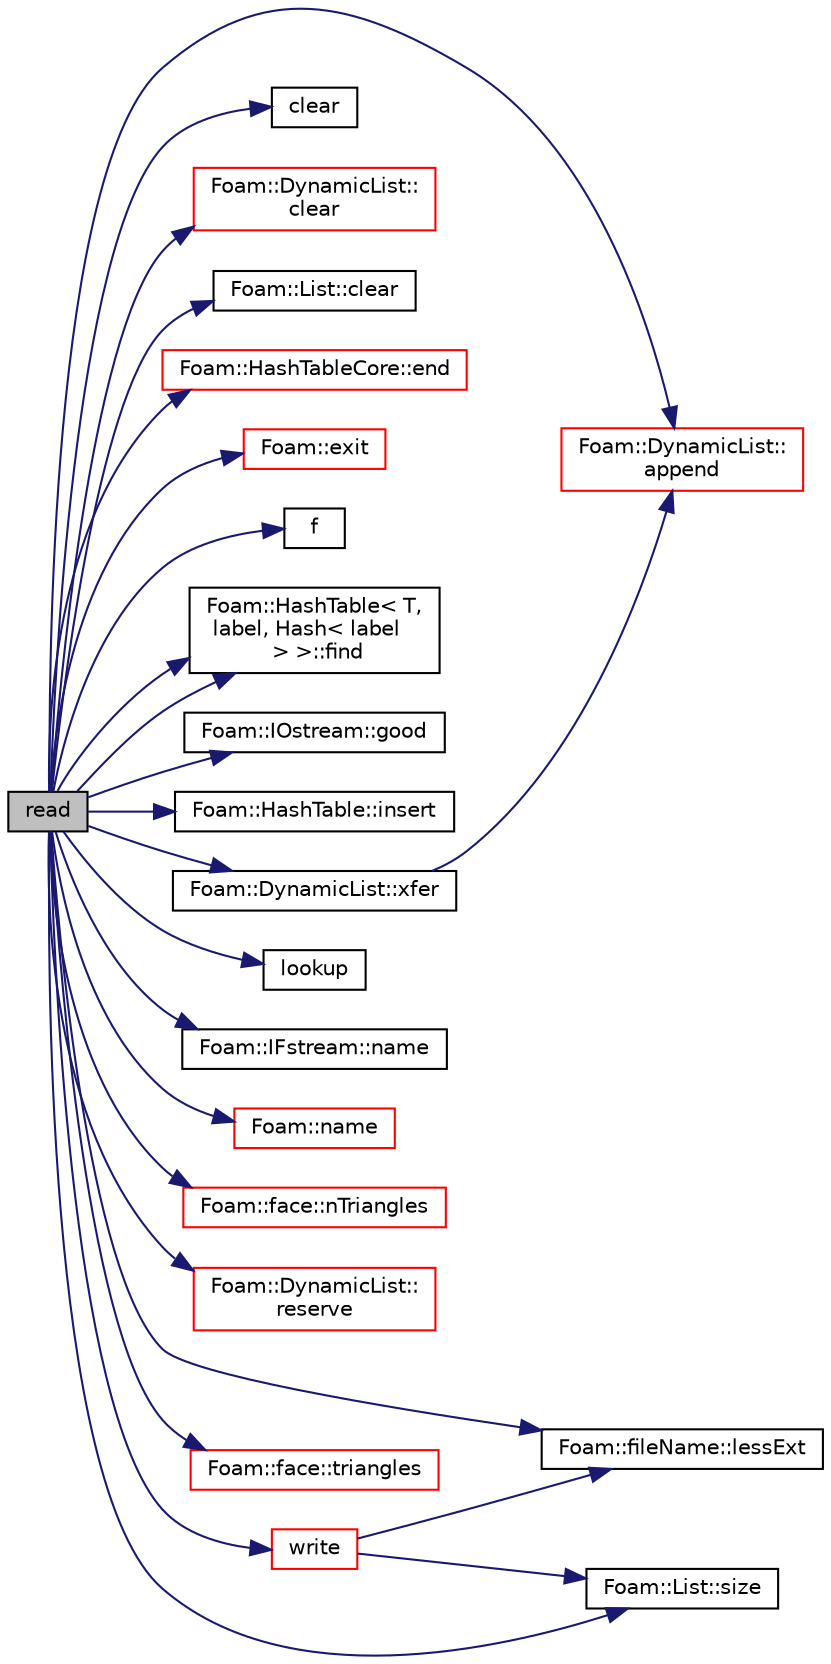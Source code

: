 digraph "read"
{
  bgcolor="transparent";
  edge [fontname="Helvetica",fontsize="10",labelfontname="Helvetica",labelfontsize="10"];
  node [fontname="Helvetica",fontsize="10",shape=record];
  rankdir="LR";
  Node1 [label="read",height=0.2,width=0.4,color="black", fillcolor="grey75", style="filled", fontcolor="black"];
  Node1 -> Node2 [color="midnightblue",fontsize="10",style="solid",fontname="Helvetica"];
  Node2 [label="Foam::DynamicList::\lappend",height=0.2,width=0.4,color="red",URL="$a00613.html#a7b67b42af715604376ad63a681dee6d8",tooltip="Append an element at the end of the list. "];
  Node1 -> Node3 [color="midnightblue",fontsize="10",style="solid",fontname="Helvetica"];
  Node3 [label="clear",height=0.2,width=0.4,color="black",URL="$a03238.html#a0d972f1186e0939b42675a2df621c10e"];
  Node1 -> Node4 [color="midnightblue",fontsize="10",style="solid",fontname="Helvetica"];
  Node4 [label="Foam::DynamicList::\lclear",height=0.2,width=0.4,color="red",URL="$a00613.html#ac8bb3912a3ce86b15842e79d0b421204",tooltip="Clear the addressed list, i.e. set the size to zero. "];
  Node1 -> Node5 [color="midnightblue",fontsize="10",style="solid",fontname="Helvetica"];
  Node5 [label="Foam::List::clear",height=0.2,width=0.4,color="black",URL="$a01390.html#ac8bb3912a3ce86b15842e79d0b421204",tooltip="Clear the list, i.e. set size to zero. "];
  Node1 -> Node6 [color="midnightblue",fontsize="10",style="solid",fontname="Helvetica"];
  Node6 [label="Foam::HashTableCore::end",height=0.2,width=0.4,color="red",URL="$a00998.html#a540580a296c0ff351686ceb4f27b6fe6",tooltip="iteratorEnd set to beyond the end of any HashTable "];
  Node1 -> Node7 [color="midnightblue",fontsize="10",style="solid",fontname="Helvetica"];
  Node7 [label="Foam::exit",height=0.2,width=0.4,color="red",URL="$a10979.html#a06ca7250d8e89caf05243ec094843642"];
  Node1 -> Node8 [color="midnightblue",fontsize="10",style="solid",fontname="Helvetica"];
  Node8 [label="f",height=0.2,width=0.4,color="black",URL="$a04050.html#a888be93833ac7a23170555c69c690288"];
  Node1 -> Node9 [color="midnightblue",fontsize="10",style="solid",fontname="Helvetica"];
  Node9 [label="Foam::HashTable\< T,\l label, Hash\< label\l \> \>::find",height=0.2,width=0.4,color="black",URL="$a00997.html#a76b2c74ebd9f33fa9f76261b027ffc11",tooltip="Find and return an iterator set at the hashedEntry. "];
  Node1 -> Node9 [color="midnightblue",fontsize="10",style="solid",fontname="Helvetica"];
  Node1 -> Node10 [color="midnightblue",fontsize="10",style="solid",fontname="Helvetica"];
  Node10 [label="Foam::IOstream::good",height=0.2,width=0.4,color="black",URL="$a01203.html#ad2e41c8280b6cdf93d39e1135d2abdf7",tooltip="Return true if next operation might succeed. "];
  Node1 -> Node11 [color="midnightblue",fontsize="10",style="solid",fontname="Helvetica"];
  Node11 [label="Foam::HashTable::insert",height=0.2,width=0.4,color="black",URL="$a00997.html#a5eee1e0e199ad59b9cb3916cd42156e0",tooltip="Insert a new hashedEntry. "];
  Node1 -> Node12 [color="midnightblue",fontsize="10",style="solid",fontname="Helvetica"];
  Node12 [label="Foam::fileName::lessExt",height=0.2,width=0.4,color="black",URL="$a00790.html#a8313eb64672be97529ce588ee8004061",tooltip="Return file name without extension (part before last .) "];
  Node1 -> Node13 [color="midnightblue",fontsize="10",style="solid",fontname="Helvetica"];
  Node13 [label="lookup",height=0.2,width=0.4,color="black",URL="$a04004.html#aa12e10d2264a98b7f09469676a073768"];
  Node1 -> Node14 [color="midnightblue",fontsize="10",style="solid",fontname="Helvetica"];
  Node14 [label="Foam::IFstream::name",height=0.2,width=0.4,color="black",URL="$a01046.html#acd3da3556711337d571c60cf9ffb91cc",tooltip="Return the name of the stream. "];
  Node1 -> Node15 [color="midnightblue",fontsize="10",style="solid",fontname="Helvetica"];
  Node15 [label="Foam::name",height=0.2,width=0.4,color="red",URL="$a10979.html#adcb0df2bd4953cb6bb390272d8263c3a",tooltip="Return a string representation of a complex. "];
  Node1 -> Node16 [color="midnightblue",fontsize="10",style="solid",fontname="Helvetica"];
  Node16 [label="Foam::face::nTriangles",height=0.2,width=0.4,color="red",URL="$a00725.html#adf12beb51bcfe12477e066681cf0ac80",tooltip="Number of triangles after splitting. "];
  Node1 -> Node17 [color="midnightblue",fontsize="10",style="solid",fontname="Helvetica"];
  Node17 [label="Foam::DynamicList::\lreserve",height=0.2,width=0.4,color="red",URL="$a00613.html#a7294bcb6d8983466db362b4acf6e72ec",tooltip="Reserve allocation space for at least this size. "];
  Node1 -> Node18 [color="midnightblue",fontsize="10",style="solid",fontname="Helvetica"];
  Node18 [label="Foam::List::size",height=0.2,width=0.4,color="black",URL="$a01390.html#a8a5f6fa29bd4b500caf186f60245b384",tooltip="Override size to be inconsistent with allocated storage. "];
  Node1 -> Node19 [color="midnightblue",fontsize="10",style="solid",fontname="Helvetica"];
  Node19 [label="Foam::face::triangles",height=0.2,width=0.4,color="red",URL="$a00725.html#acf1f421759f62e0e96e9bf3287fa67a8",tooltip="Split into triangles using existing points. "];
  Node1 -> Node20 [color="midnightblue",fontsize="10",style="solid",fontname="Helvetica"];
  Node20 [label="write",height=0.2,width=0.4,color="red",URL="$a02506.html#a2a1e1394d9dd8932b738248c123a267f",tooltip="Write surface mesh components by proxy. "];
  Node20 -> Node12 [color="midnightblue",fontsize="10",style="solid",fontname="Helvetica"];
  Node20 -> Node18 [color="midnightblue",fontsize="10",style="solid",fontname="Helvetica"];
  Node1 -> Node21 [color="midnightblue",fontsize="10",style="solid",fontname="Helvetica"];
  Node21 [label="Foam::DynamicList::xfer",height=0.2,width=0.4,color="black",URL="$a00613.html#a48f43ee271fb2edb0fb241b72af0e59c",tooltip="Transfer contents to the Xfer container as a plain List. "];
  Node21 -> Node2 [color="midnightblue",fontsize="10",style="solid",fontname="Helvetica"];
}
